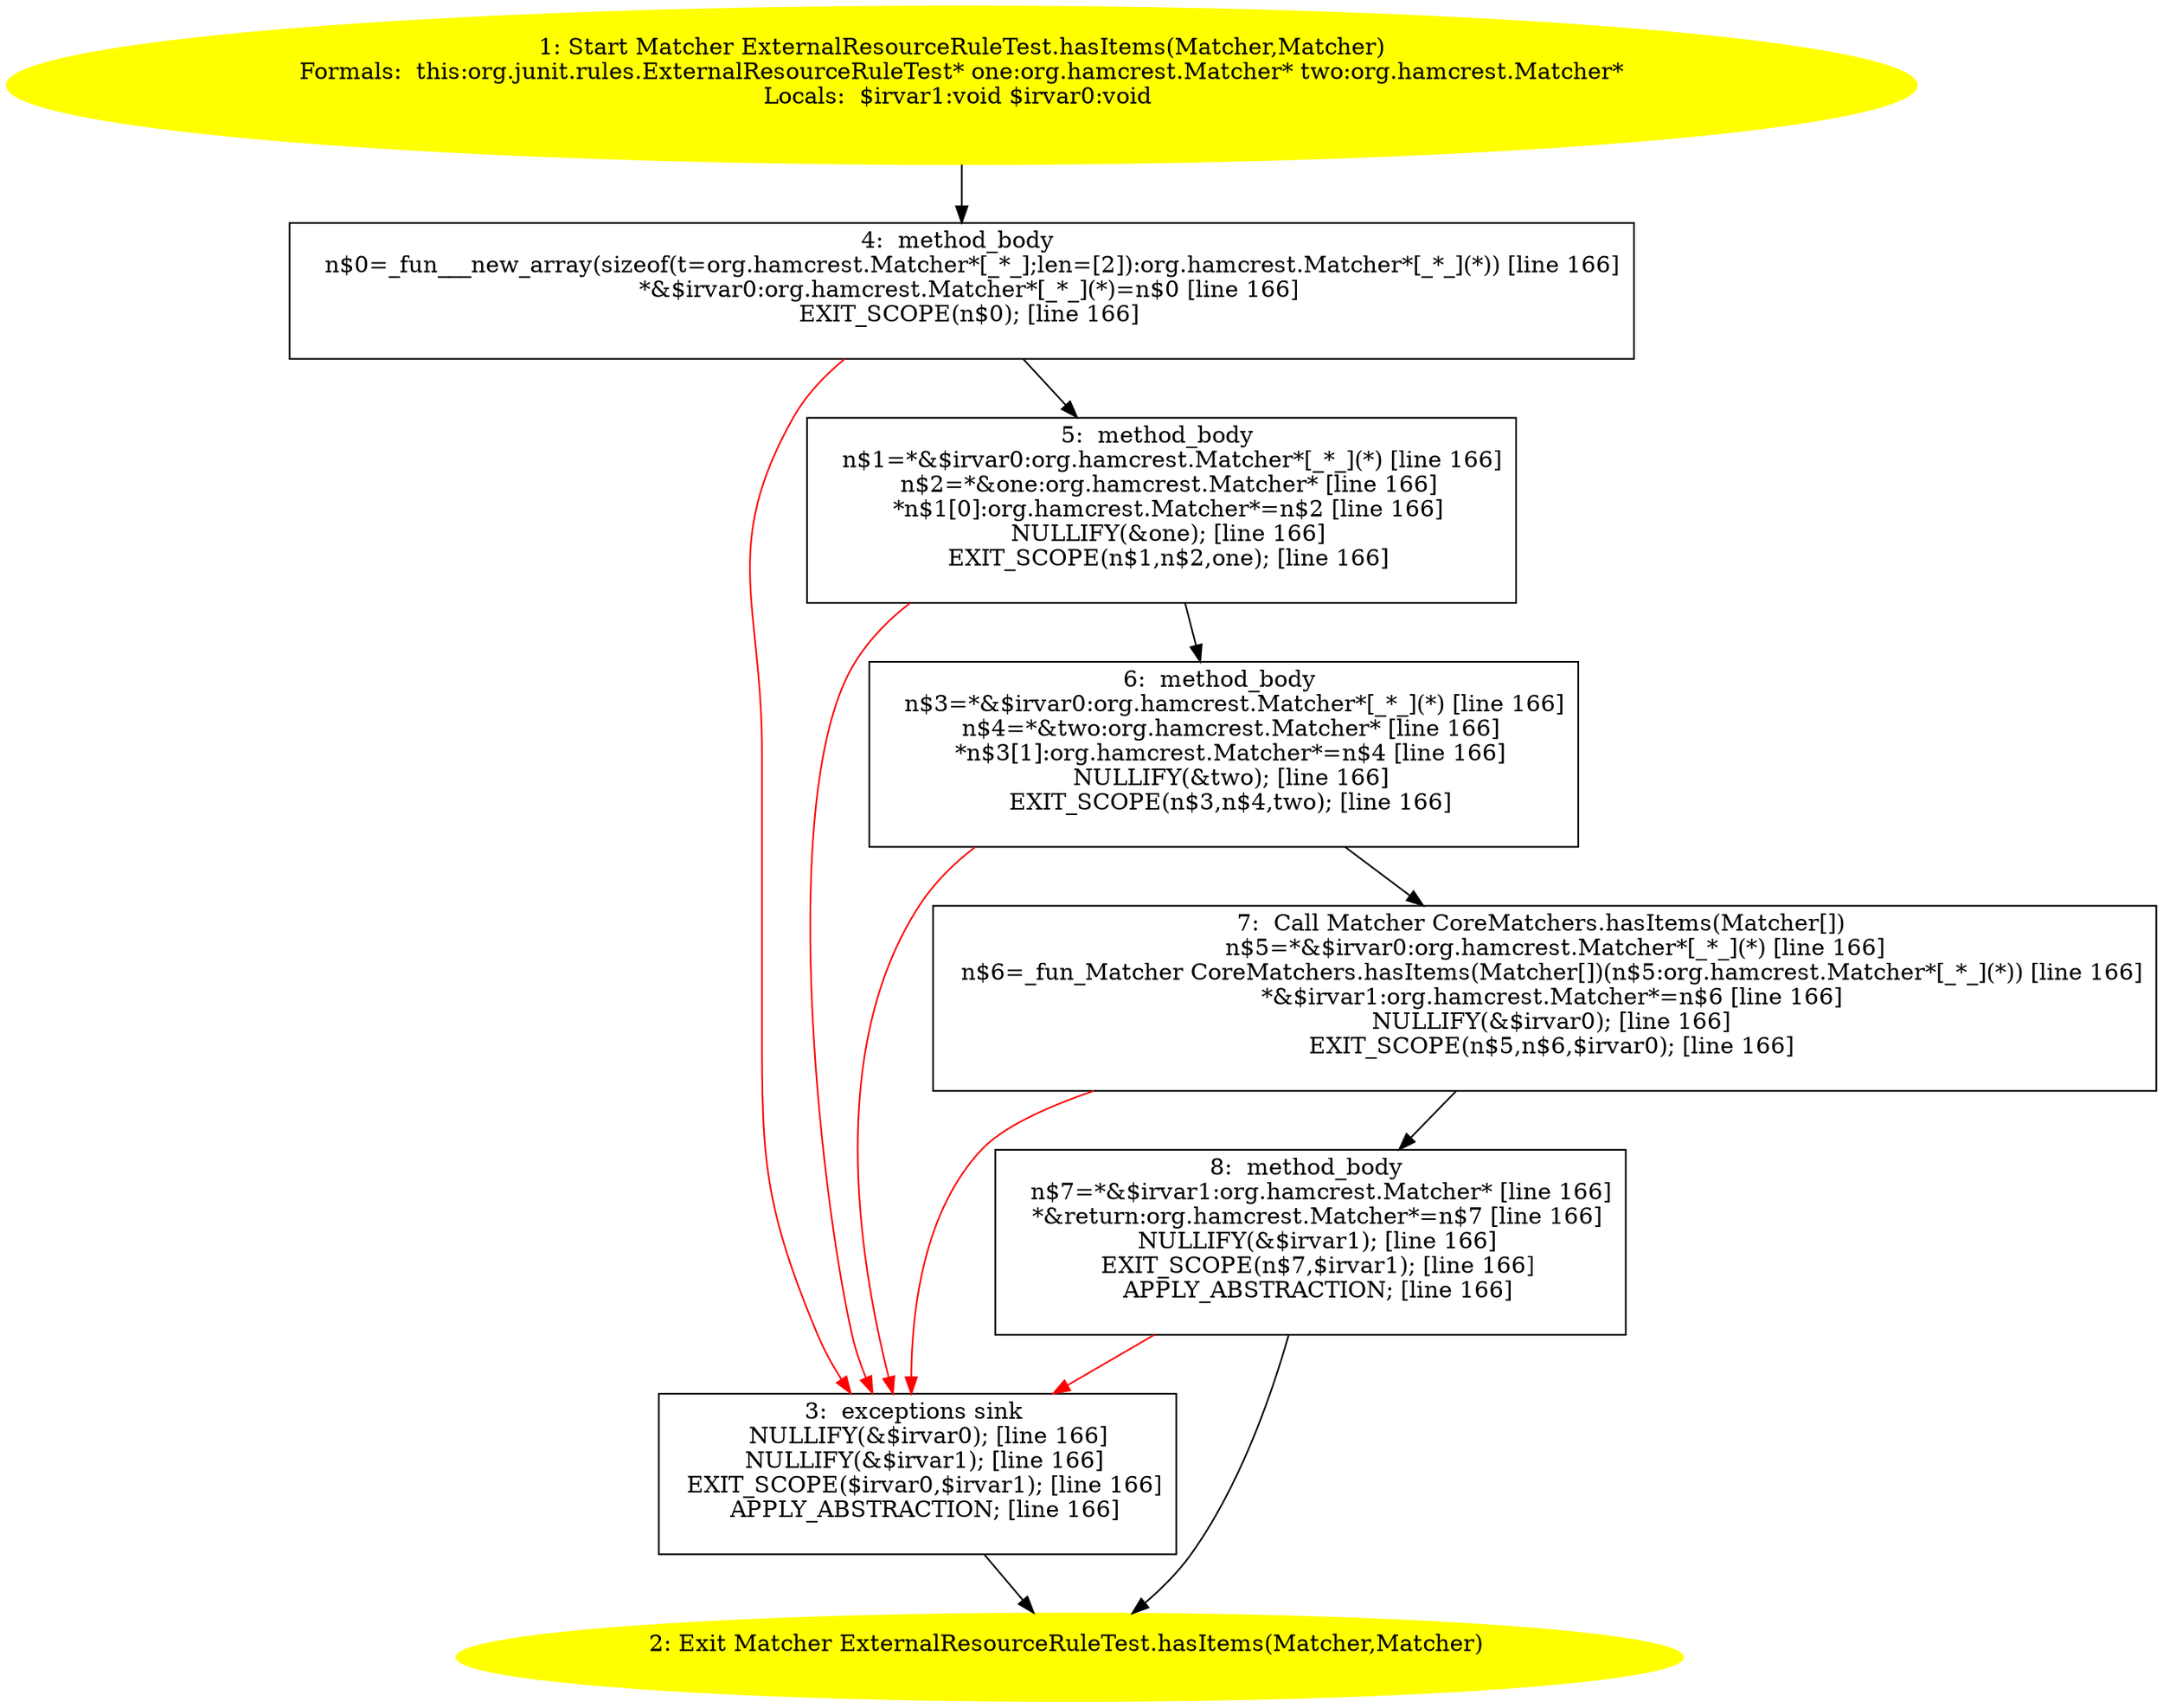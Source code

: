 /* @generated */
digraph cfg {
"org.junit.rules.ExternalResourceRuleTest.hasItems(org.hamcrest.Matcher,org.hamcrest.Matcher):org.ham.296c97eb0bb7df97238b61f303f664e3_1" [label="1: Start Matcher ExternalResourceRuleTest.hasItems(Matcher,Matcher)\nFormals:  this:org.junit.rules.ExternalResourceRuleTest* one:org.hamcrest.Matcher* two:org.hamcrest.Matcher*\nLocals:  $irvar1:void $irvar0:void \n  " color=yellow style=filled]
	

	 "org.junit.rules.ExternalResourceRuleTest.hasItems(org.hamcrest.Matcher,org.hamcrest.Matcher):org.ham.296c97eb0bb7df97238b61f303f664e3_1" -> "org.junit.rules.ExternalResourceRuleTest.hasItems(org.hamcrest.Matcher,org.hamcrest.Matcher):org.ham.296c97eb0bb7df97238b61f303f664e3_4" ;
"org.junit.rules.ExternalResourceRuleTest.hasItems(org.hamcrest.Matcher,org.hamcrest.Matcher):org.ham.296c97eb0bb7df97238b61f303f664e3_2" [label="2: Exit Matcher ExternalResourceRuleTest.hasItems(Matcher,Matcher) \n  " color=yellow style=filled]
	

"org.junit.rules.ExternalResourceRuleTest.hasItems(org.hamcrest.Matcher,org.hamcrest.Matcher):org.ham.296c97eb0bb7df97238b61f303f664e3_3" [label="3:  exceptions sink \n   NULLIFY(&$irvar0); [line 166]\n  NULLIFY(&$irvar1); [line 166]\n  EXIT_SCOPE($irvar0,$irvar1); [line 166]\n  APPLY_ABSTRACTION; [line 166]\n " shape="box"]
	

	 "org.junit.rules.ExternalResourceRuleTest.hasItems(org.hamcrest.Matcher,org.hamcrest.Matcher):org.ham.296c97eb0bb7df97238b61f303f664e3_3" -> "org.junit.rules.ExternalResourceRuleTest.hasItems(org.hamcrest.Matcher,org.hamcrest.Matcher):org.ham.296c97eb0bb7df97238b61f303f664e3_2" ;
"org.junit.rules.ExternalResourceRuleTest.hasItems(org.hamcrest.Matcher,org.hamcrest.Matcher):org.ham.296c97eb0bb7df97238b61f303f664e3_4" [label="4:  method_body \n   n$0=_fun___new_array(sizeof(t=org.hamcrest.Matcher*[_*_];len=[2]):org.hamcrest.Matcher*[_*_](*)) [line 166]\n  *&$irvar0:org.hamcrest.Matcher*[_*_](*)=n$0 [line 166]\n  EXIT_SCOPE(n$0); [line 166]\n " shape="box"]
	

	 "org.junit.rules.ExternalResourceRuleTest.hasItems(org.hamcrest.Matcher,org.hamcrest.Matcher):org.ham.296c97eb0bb7df97238b61f303f664e3_4" -> "org.junit.rules.ExternalResourceRuleTest.hasItems(org.hamcrest.Matcher,org.hamcrest.Matcher):org.ham.296c97eb0bb7df97238b61f303f664e3_5" ;
	 "org.junit.rules.ExternalResourceRuleTest.hasItems(org.hamcrest.Matcher,org.hamcrest.Matcher):org.ham.296c97eb0bb7df97238b61f303f664e3_4" -> "org.junit.rules.ExternalResourceRuleTest.hasItems(org.hamcrest.Matcher,org.hamcrest.Matcher):org.ham.296c97eb0bb7df97238b61f303f664e3_3" [color="red" ];
"org.junit.rules.ExternalResourceRuleTest.hasItems(org.hamcrest.Matcher,org.hamcrest.Matcher):org.ham.296c97eb0bb7df97238b61f303f664e3_5" [label="5:  method_body \n   n$1=*&$irvar0:org.hamcrest.Matcher*[_*_](*) [line 166]\n  n$2=*&one:org.hamcrest.Matcher* [line 166]\n  *n$1[0]:org.hamcrest.Matcher*=n$2 [line 166]\n  NULLIFY(&one); [line 166]\n  EXIT_SCOPE(n$1,n$2,one); [line 166]\n " shape="box"]
	

	 "org.junit.rules.ExternalResourceRuleTest.hasItems(org.hamcrest.Matcher,org.hamcrest.Matcher):org.ham.296c97eb0bb7df97238b61f303f664e3_5" -> "org.junit.rules.ExternalResourceRuleTest.hasItems(org.hamcrest.Matcher,org.hamcrest.Matcher):org.ham.296c97eb0bb7df97238b61f303f664e3_6" ;
	 "org.junit.rules.ExternalResourceRuleTest.hasItems(org.hamcrest.Matcher,org.hamcrest.Matcher):org.ham.296c97eb0bb7df97238b61f303f664e3_5" -> "org.junit.rules.ExternalResourceRuleTest.hasItems(org.hamcrest.Matcher,org.hamcrest.Matcher):org.ham.296c97eb0bb7df97238b61f303f664e3_3" [color="red" ];
"org.junit.rules.ExternalResourceRuleTest.hasItems(org.hamcrest.Matcher,org.hamcrest.Matcher):org.ham.296c97eb0bb7df97238b61f303f664e3_6" [label="6:  method_body \n   n$3=*&$irvar0:org.hamcrest.Matcher*[_*_](*) [line 166]\n  n$4=*&two:org.hamcrest.Matcher* [line 166]\n  *n$3[1]:org.hamcrest.Matcher*=n$4 [line 166]\n  NULLIFY(&two); [line 166]\n  EXIT_SCOPE(n$3,n$4,two); [line 166]\n " shape="box"]
	

	 "org.junit.rules.ExternalResourceRuleTest.hasItems(org.hamcrest.Matcher,org.hamcrest.Matcher):org.ham.296c97eb0bb7df97238b61f303f664e3_6" -> "org.junit.rules.ExternalResourceRuleTest.hasItems(org.hamcrest.Matcher,org.hamcrest.Matcher):org.ham.296c97eb0bb7df97238b61f303f664e3_7" ;
	 "org.junit.rules.ExternalResourceRuleTest.hasItems(org.hamcrest.Matcher,org.hamcrest.Matcher):org.ham.296c97eb0bb7df97238b61f303f664e3_6" -> "org.junit.rules.ExternalResourceRuleTest.hasItems(org.hamcrest.Matcher,org.hamcrest.Matcher):org.ham.296c97eb0bb7df97238b61f303f664e3_3" [color="red" ];
"org.junit.rules.ExternalResourceRuleTest.hasItems(org.hamcrest.Matcher,org.hamcrest.Matcher):org.ham.296c97eb0bb7df97238b61f303f664e3_7" [label="7:  Call Matcher CoreMatchers.hasItems(Matcher[]) \n   n$5=*&$irvar0:org.hamcrest.Matcher*[_*_](*) [line 166]\n  n$6=_fun_Matcher CoreMatchers.hasItems(Matcher[])(n$5:org.hamcrest.Matcher*[_*_](*)) [line 166]\n  *&$irvar1:org.hamcrest.Matcher*=n$6 [line 166]\n  NULLIFY(&$irvar0); [line 166]\n  EXIT_SCOPE(n$5,n$6,$irvar0); [line 166]\n " shape="box"]
	

	 "org.junit.rules.ExternalResourceRuleTest.hasItems(org.hamcrest.Matcher,org.hamcrest.Matcher):org.ham.296c97eb0bb7df97238b61f303f664e3_7" -> "org.junit.rules.ExternalResourceRuleTest.hasItems(org.hamcrest.Matcher,org.hamcrest.Matcher):org.ham.296c97eb0bb7df97238b61f303f664e3_8" ;
	 "org.junit.rules.ExternalResourceRuleTest.hasItems(org.hamcrest.Matcher,org.hamcrest.Matcher):org.ham.296c97eb0bb7df97238b61f303f664e3_7" -> "org.junit.rules.ExternalResourceRuleTest.hasItems(org.hamcrest.Matcher,org.hamcrest.Matcher):org.ham.296c97eb0bb7df97238b61f303f664e3_3" [color="red" ];
"org.junit.rules.ExternalResourceRuleTest.hasItems(org.hamcrest.Matcher,org.hamcrest.Matcher):org.ham.296c97eb0bb7df97238b61f303f664e3_8" [label="8:  method_body \n   n$7=*&$irvar1:org.hamcrest.Matcher* [line 166]\n  *&return:org.hamcrest.Matcher*=n$7 [line 166]\n  NULLIFY(&$irvar1); [line 166]\n  EXIT_SCOPE(n$7,$irvar1); [line 166]\n  APPLY_ABSTRACTION; [line 166]\n " shape="box"]
	

	 "org.junit.rules.ExternalResourceRuleTest.hasItems(org.hamcrest.Matcher,org.hamcrest.Matcher):org.ham.296c97eb0bb7df97238b61f303f664e3_8" -> "org.junit.rules.ExternalResourceRuleTest.hasItems(org.hamcrest.Matcher,org.hamcrest.Matcher):org.ham.296c97eb0bb7df97238b61f303f664e3_2" ;
	 "org.junit.rules.ExternalResourceRuleTest.hasItems(org.hamcrest.Matcher,org.hamcrest.Matcher):org.ham.296c97eb0bb7df97238b61f303f664e3_8" -> "org.junit.rules.ExternalResourceRuleTest.hasItems(org.hamcrest.Matcher,org.hamcrest.Matcher):org.ham.296c97eb0bb7df97238b61f303f664e3_3" [color="red" ];
}
